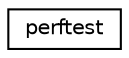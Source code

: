 digraph "Graphical Class Hierarchy"
{
  edge [fontname="Helvetica",fontsize="10",labelfontname="Helvetica",labelfontsize="10"];
  node [fontname="Helvetica",fontsize="10",shape=record];
  rankdir="LR";
  Node0 [label="perftest",height=0.2,width=0.4,color="black", fillcolor="white", style="filled",URL="$classperftest.html"];
}

